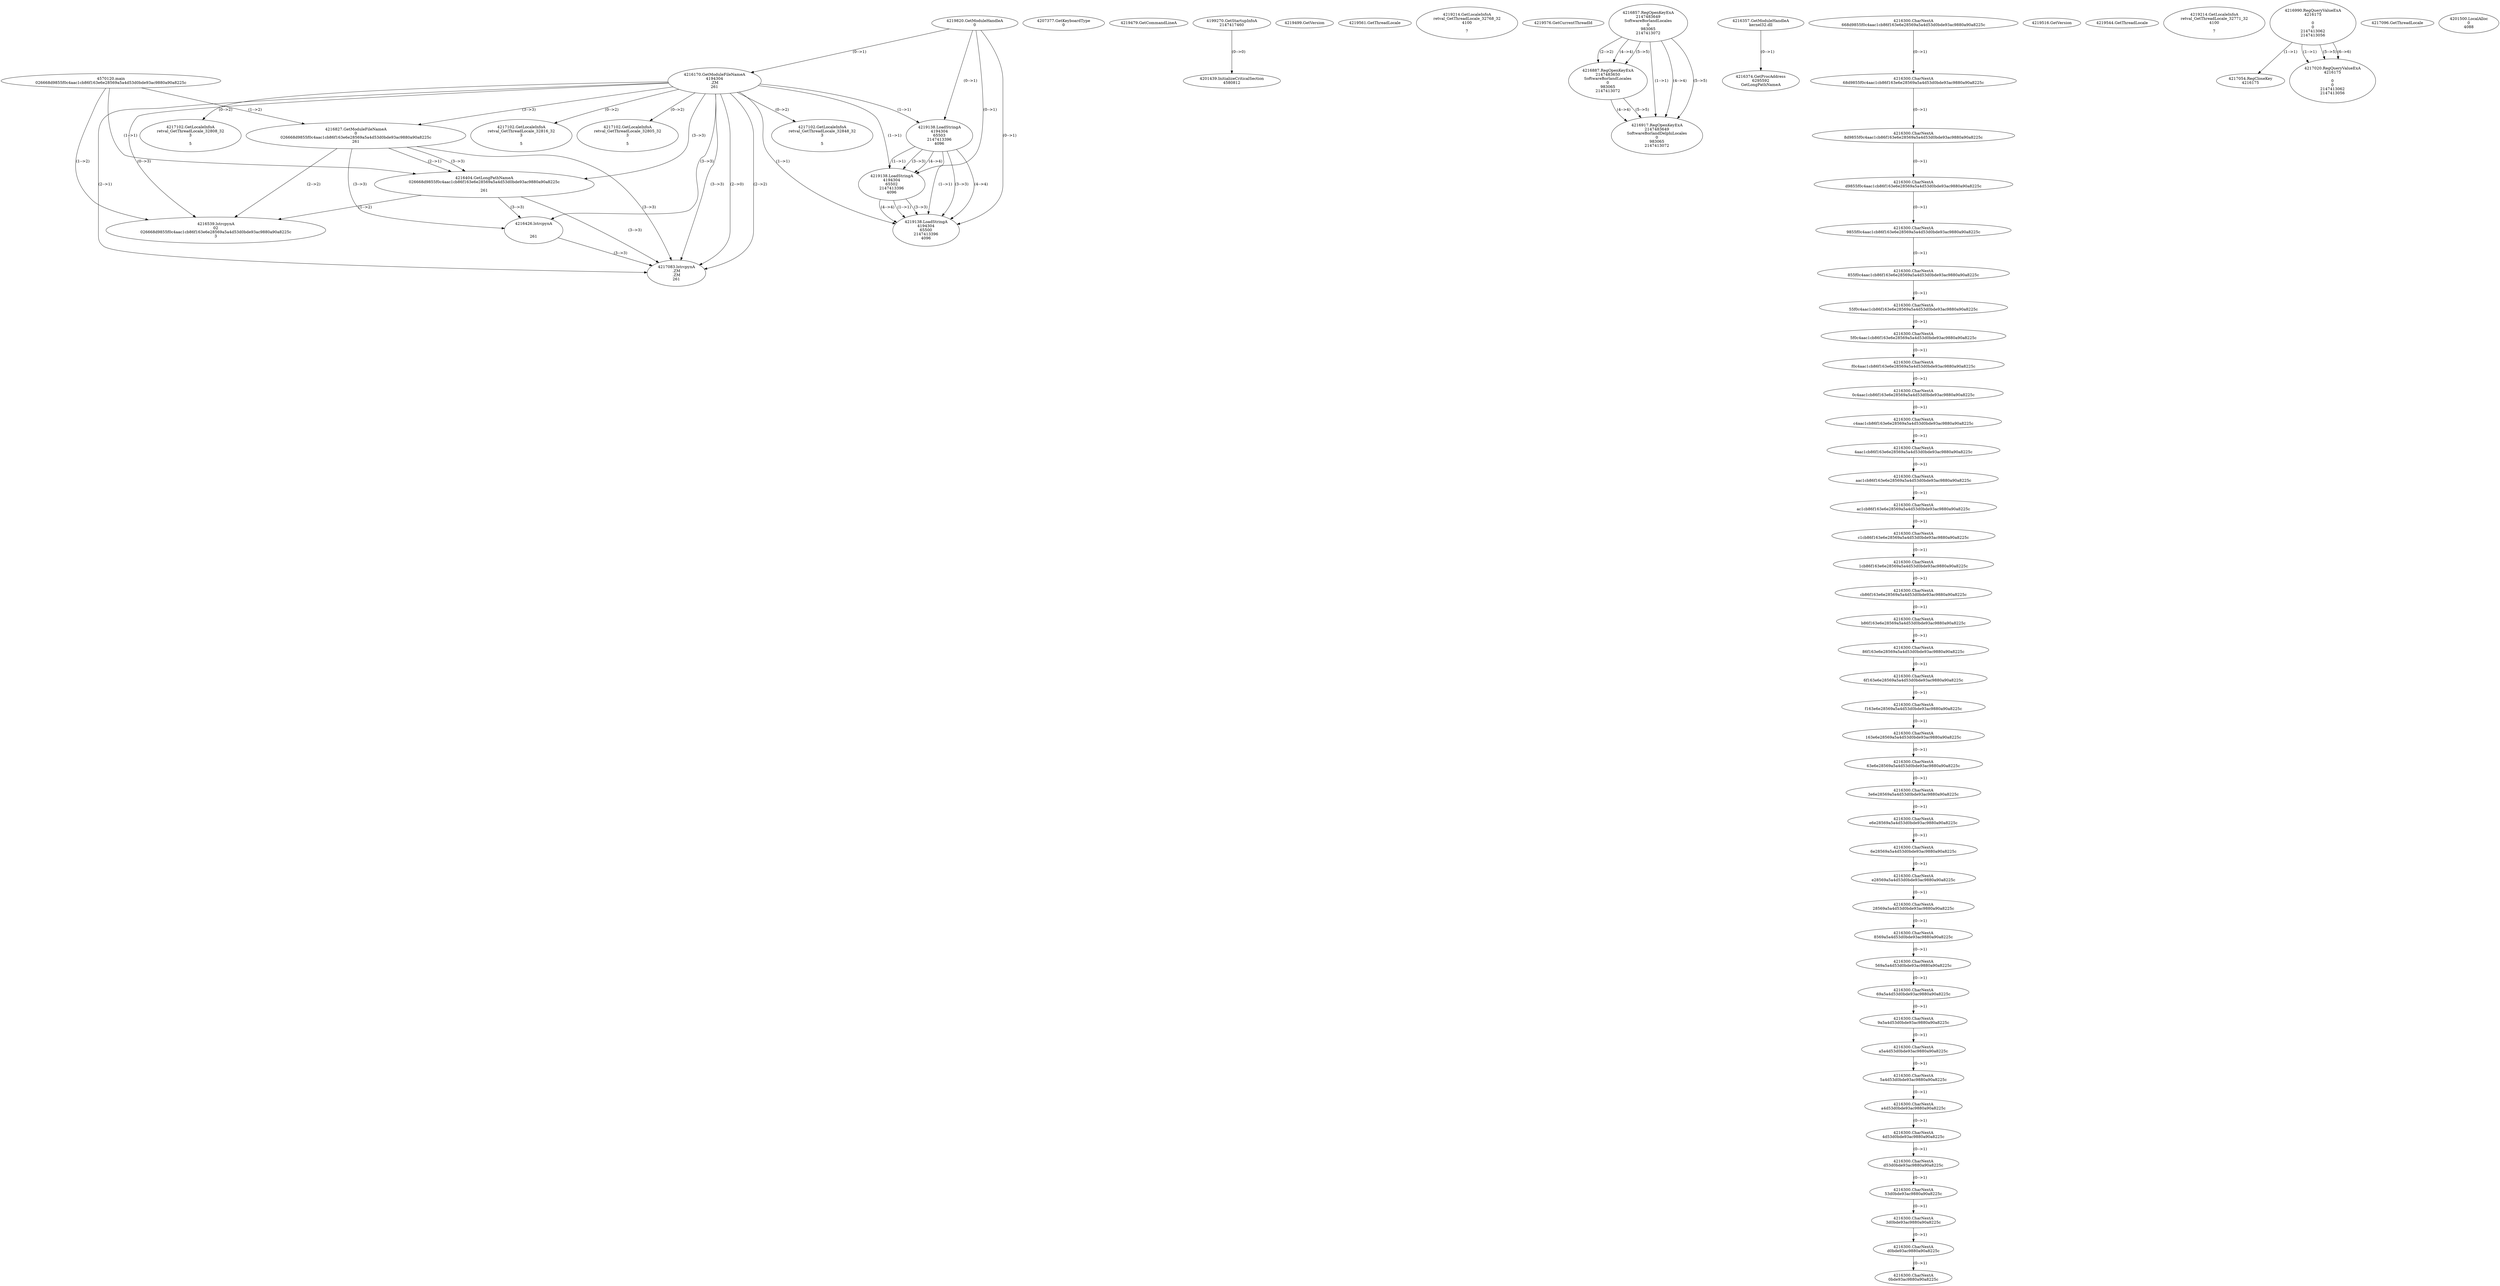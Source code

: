 // Global SCDG with merge call
digraph {
	0 [label="4570120.main
026668d9855f0c4aac1cb86f163e6e28569a5a4d53d0bde93ac9880a90a8225c"]
	1 [label="4219820.GetModuleHandleA
0"]
	2 [label="4207377.GetKeyboardType
0"]
	3 [label="4219479.GetCommandLineA
"]
	4 [label="4199270.GetStartupInfoA
2147417460"]
	5 [label="4219499.GetVersion
"]
	6 [label="4219561.GetThreadLocale
"]
	7 [label="4219214.GetLocaleInfoA
retval_GetThreadLocale_32768_32
4100

7"]
	8 [label="4219576.GetCurrentThreadId
"]
	9 [label="4216170.GetModuleFileNameA
4194304
.ZM
261"]
	1 -> 9 [label="(0-->1)"]
	10 [label="4216827.GetModuleFileNameA
0
026668d9855f0c4aac1cb86f163e6e28569a5a4d53d0bde93ac9880a90a8225c
261"]
	0 -> 10 [label="(1-->2)"]
	9 -> 10 [label="(3-->3)"]
	11 [label="4216857.RegOpenKeyExA
2147483649
Software\Borland\Locales
0
983065
2147413072"]
	12 [label="4216357.GetModuleHandleA
kernel32.dll"]
	13 [label="4216374.GetProcAddress
6295592
GetLongPathNameA"]
	12 -> 13 [label="(0-->1)"]
	14 [label="4216404.GetLongPathNameA
026668d9855f0c4aac1cb86f163e6e28569a5a4d53d0bde93ac9880a90a8225c

261"]
	0 -> 14 [label="(1-->1)"]
	10 -> 14 [label="(2-->1)"]
	9 -> 14 [label="(3-->3)"]
	10 -> 14 [label="(3-->3)"]
	15 [label="4216539.lstrcpynA
02
026668d9855f0c4aac1cb86f163e6e28569a5a4d53d0bde93ac9880a90a8225c
3"]
	0 -> 15 [label="(1-->2)"]
	10 -> 15 [label="(2-->2)"]
	14 -> 15 [label="(1-->2)"]
	9 -> 15 [label="(0-->3)"]
	16 [label="4216300.CharNextA
668d9855f0c4aac1cb86f163e6e28569a5a4d53d0bde93ac9880a90a8225c"]
	17 [label="4216300.CharNextA
68d9855f0c4aac1cb86f163e6e28569a5a4d53d0bde93ac9880a90a8225c"]
	16 -> 17 [label="(0-->1)"]
	18 [label="4216300.CharNextA
8d9855f0c4aac1cb86f163e6e28569a5a4d53d0bde93ac9880a90a8225c"]
	17 -> 18 [label="(0-->1)"]
	19 [label="4216300.CharNextA
d9855f0c4aac1cb86f163e6e28569a5a4d53d0bde93ac9880a90a8225c"]
	18 -> 19 [label="(0-->1)"]
	20 [label="4216300.CharNextA
9855f0c4aac1cb86f163e6e28569a5a4d53d0bde93ac9880a90a8225c"]
	19 -> 20 [label="(0-->1)"]
	21 [label="4216300.CharNextA
855f0c4aac1cb86f163e6e28569a5a4d53d0bde93ac9880a90a8225c"]
	20 -> 21 [label="(0-->1)"]
	22 [label="4216300.CharNextA
55f0c4aac1cb86f163e6e28569a5a4d53d0bde93ac9880a90a8225c"]
	21 -> 22 [label="(0-->1)"]
	23 [label="4216300.CharNextA
5f0c4aac1cb86f163e6e28569a5a4d53d0bde93ac9880a90a8225c"]
	22 -> 23 [label="(0-->1)"]
	24 [label="4216300.CharNextA
f0c4aac1cb86f163e6e28569a5a4d53d0bde93ac9880a90a8225c"]
	23 -> 24 [label="(0-->1)"]
	25 [label="4216300.CharNextA
0c4aac1cb86f163e6e28569a5a4d53d0bde93ac9880a90a8225c"]
	24 -> 25 [label="(0-->1)"]
	26 [label="4216300.CharNextA
c4aac1cb86f163e6e28569a5a4d53d0bde93ac9880a90a8225c"]
	25 -> 26 [label="(0-->1)"]
	27 [label="4216300.CharNextA
4aac1cb86f163e6e28569a5a4d53d0bde93ac9880a90a8225c"]
	26 -> 27 [label="(0-->1)"]
	28 [label="4216300.CharNextA
aac1cb86f163e6e28569a5a4d53d0bde93ac9880a90a8225c"]
	27 -> 28 [label="(0-->1)"]
	29 [label="4216300.CharNextA
ac1cb86f163e6e28569a5a4d53d0bde93ac9880a90a8225c"]
	28 -> 29 [label="(0-->1)"]
	30 [label="4216300.CharNextA
c1cb86f163e6e28569a5a4d53d0bde93ac9880a90a8225c"]
	29 -> 30 [label="(0-->1)"]
	31 [label="4216300.CharNextA
1cb86f163e6e28569a5a4d53d0bde93ac9880a90a8225c"]
	30 -> 31 [label="(0-->1)"]
	32 [label="4216300.CharNextA
cb86f163e6e28569a5a4d53d0bde93ac9880a90a8225c"]
	31 -> 32 [label="(0-->1)"]
	33 [label="4216300.CharNextA
b86f163e6e28569a5a4d53d0bde93ac9880a90a8225c"]
	32 -> 33 [label="(0-->1)"]
	34 [label="4216300.CharNextA
86f163e6e28569a5a4d53d0bde93ac9880a90a8225c"]
	33 -> 34 [label="(0-->1)"]
	35 [label="4216300.CharNextA
6f163e6e28569a5a4d53d0bde93ac9880a90a8225c"]
	34 -> 35 [label="(0-->1)"]
	36 [label="4216300.CharNextA
f163e6e28569a5a4d53d0bde93ac9880a90a8225c"]
	35 -> 36 [label="(0-->1)"]
	37 [label="4216300.CharNextA
163e6e28569a5a4d53d0bde93ac9880a90a8225c"]
	36 -> 37 [label="(0-->1)"]
	38 [label="4216300.CharNextA
63e6e28569a5a4d53d0bde93ac9880a90a8225c"]
	37 -> 38 [label="(0-->1)"]
	39 [label="4216300.CharNextA
3e6e28569a5a4d53d0bde93ac9880a90a8225c"]
	38 -> 39 [label="(0-->1)"]
	40 [label="4216300.CharNextA
e6e28569a5a4d53d0bde93ac9880a90a8225c"]
	39 -> 40 [label="(0-->1)"]
	41 [label="4216300.CharNextA
6e28569a5a4d53d0bde93ac9880a90a8225c"]
	40 -> 41 [label="(0-->1)"]
	42 [label="4216300.CharNextA
e28569a5a4d53d0bde93ac9880a90a8225c"]
	41 -> 42 [label="(0-->1)"]
	43 [label="4216300.CharNextA
28569a5a4d53d0bde93ac9880a90a8225c"]
	42 -> 43 [label="(0-->1)"]
	44 [label="4216300.CharNextA
8569a5a4d53d0bde93ac9880a90a8225c"]
	43 -> 44 [label="(0-->1)"]
	45 [label="4216300.CharNextA
569a5a4d53d0bde93ac9880a90a8225c"]
	44 -> 45 [label="(0-->1)"]
	46 [label="4216300.CharNextA
69a5a4d53d0bde93ac9880a90a8225c"]
	45 -> 46 [label="(0-->1)"]
	47 [label="4216300.CharNextA
9a5a4d53d0bde93ac9880a90a8225c"]
	46 -> 47 [label="(0-->1)"]
	48 [label="4216300.CharNextA
a5a4d53d0bde93ac9880a90a8225c"]
	47 -> 48 [label="(0-->1)"]
	49 [label="4216300.CharNextA
5a4d53d0bde93ac9880a90a8225c"]
	48 -> 49 [label="(0-->1)"]
	50 [label="4216300.CharNextA
a4d53d0bde93ac9880a90a8225c"]
	49 -> 50 [label="(0-->1)"]
	51 [label="4216300.CharNextA
4d53d0bde93ac9880a90a8225c"]
	50 -> 51 [label="(0-->1)"]
	52 [label="4216300.CharNextA
d53d0bde93ac9880a90a8225c"]
	51 -> 52 [label="(0-->1)"]
	53 [label="4216887.RegOpenKeyExA
2147483650
Software\Borland\Locales
0
983065
2147413072"]
	11 -> 53 [label="(2-->2)"]
	11 -> 53 [label="(4-->4)"]
	11 -> 53 [label="(5-->5)"]
	54 [label="4216917.RegOpenKeyExA
2147483649
Software\Borland\Delphi\Locales
0
983065
2147413072"]
	11 -> 54 [label="(1-->1)"]
	11 -> 54 [label="(4-->4)"]
	53 -> 54 [label="(4-->4)"]
	11 -> 54 [label="(5-->5)"]
	53 -> 54 [label="(5-->5)"]
	55 [label="4219516.GetVersion
"]
	56 [label="4216300.CharNextA
53d0bde93ac9880a90a8225c"]
	52 -> 56 [label="(0-->1)"]
	57 [label="4216300.CharNextA
3d0bde93ac9880a90a8225c"]
	56 -> 57 [label="(0-->1)"]
	58 [label="4216300.CharNextA
d0bde93ac9880a90a8225c"]
	57 -> 58 [label="(0-->1)"]
	59 [label="4216300.CharNextA
0bde93ac9880a90a8225c"]
	58 -> 59 [label="(0-->1)"]
	60 [label="4219544.GetThreadLocale
"]
	61 [label="4219214.GetLocaleInfoA
retval_GetThreadLocale_32771_32
4100

7"]
	62 [label="4216426.lstrcpynA


261"]
	9 -> 62 [label="(3-->3)"]
	10 -> 62 [label="(3-->3)"]
	14 -> 62 [label="(3-->3)"]
	63 [label="4216990.RegQueryValueExA
4216175

0
0
2147413062
2147413056"]
	64 [label="4217054.RegCloseKey
4216175"]
	63 -> 64 [label="(1-->1)"]
	65 [label="4217083.lstrcpynA
.ZM
.ZM
261"]
	9 -> 65 [label="(2-->1)"]
	9 -> 65 [label="(2-->2)"]
	9 -> 65 [label="(3-->3)"]
	10 -> 65 [label="(3-->3)"]
	14 -> 65 [label="(3-->3)"]
	62 -> 65 [label="(3-->3)"]
	9 -> 65 [label="(2-->0)"]
	66 [label="4217096.GetThreadLocale
"]
	67 [label="4217102.GetLocaleInfoA
retval_GetThreadLocale_32848_32
3

5"]
	9 -> 67 [label="(0-->2)"]
	68 [label="4219138.LoadStringA
4194304
65503
2147413396
4096"]
	1 -> 68 [label="(0-->1)"]
	9 -> 68 [label="(1-->1)"]
	69 [label="4201439.InitializeCriticalSection
4580812"]
	4 -> 69 [label="(0-->0)"]
	70 [label="4201500.LocalAlloc
0
4088"]
	71 [label="4217102.GetLocaleInfoA
retval_GetThreadLocale_32808_32
3

5"]
	9 -> 71 [label="(0-->2)"]
	72 [label="4219138.LoadStringA
4194304
65502
2147413396
4096"]
	1 -> 72 [label="(0-->1)"]
	9 -> 72 [label="(1-->1)"]
	68 -> 72 [label="(1-->1)"]
	68 -> 72 [label="(3-->3)"]
	68 -> 72 [label="(4-->4)"]
	73 [label="4219138.LoadStringA
4194304
65500
2147413396
4096"]
	1 -> 73 [label="(0-->1)"]
	9 -> 73 [label="(1-->1)"]
	68 -> 73 [label="(1-->1)"]
	72 -> 73 [label="(1-->1)"]
	68 -> 73 [label="(3-->3)"]
	72 -> 73 [label="(3-->3)"]
	68 -> 73 [label="(4-->4)"]
	72 -> 73 [label="(4-->4)"]
	74 [label="4217102.GetLocaleInfoA
retval_GetThreadLocale_32816_32
3

5"]
	9 -> 74 [label="(0-->2)"]
	75 [label="4217020.RegQueryValueExA
4216175

0
0
2147413062
2147413056"]
	63 -> 75 [label="(1-->1)"]
	63 -> 75 [label="(5-->5)"]
	63 -> 75 [label="(6-->6)"]
	76 [label="4217102.GetLocaleInfoA
retval_GetThreadLocale_32805_32
3

5"]
	9 -> 76 [label="(0-->2)"]
}
